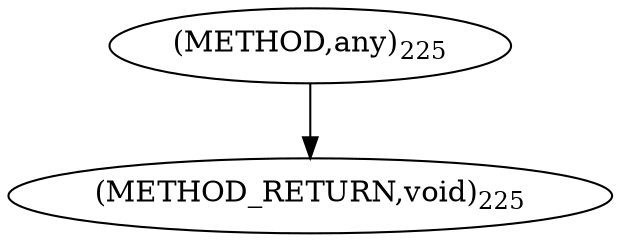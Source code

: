 digraph "any" {  
"8261" [label = <(METHOD,any)<SUB>225</SUB>> ]
"8263" [label = <(METHOD_RETURN,void)<SUB>225</SUB>> ]
  "8261" -> "8263" 
}
